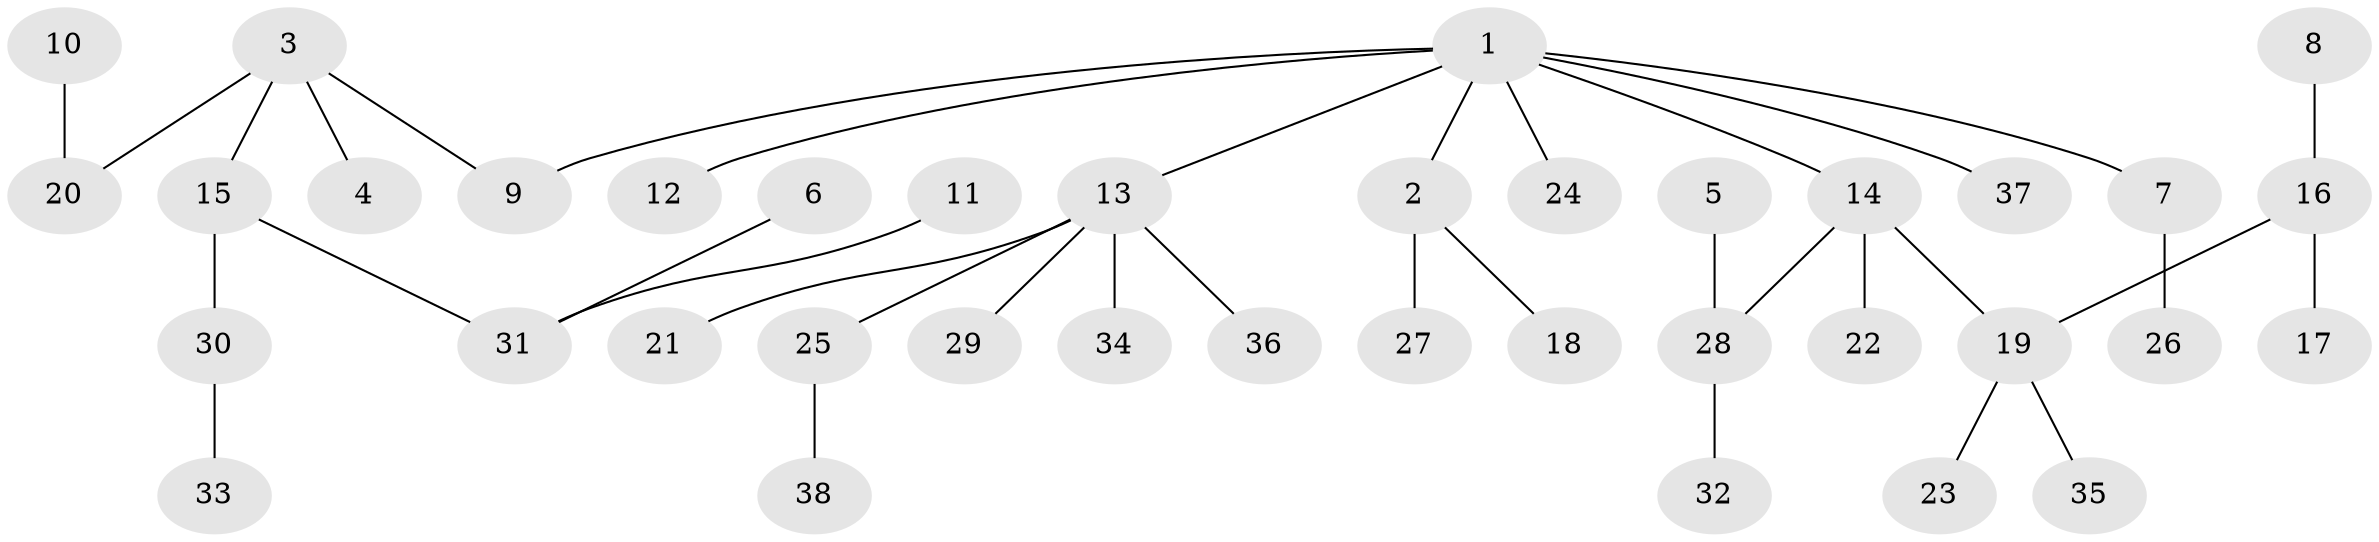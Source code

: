 // original degree distribution, {5: 0.05333333333333334, 6: 0.013333333333333334, 3: 0.10666666666666667, 2: 0.32, 4: 0.05333333333333334, 1: 0.4533333333333333}
// Generated by graph-tools (version 1.1) at 2025/50/03/09/25 03:50:23]
// undirected, 38 vertices, 37 edges
graph export_dot {
graph [start="1"]
  node [color=gray90,style=filled];
  1;
  2;
  3;
  4;
  5;
  6;
  7;
  8;
  9;
  10;
  11;
  12;
  13;
  14;
  15;
  16;
  17;
  18;
  19;
  20;
  21;
  22;
  23;
  24;
  25;
  26;
  27;
  28;
  29;
  30;
  31;
  32;
  33;
  34;
  35;
  36;
  37;
  38;
  1 -- 2 [weight=1.0];
  1 -- 7 [weight=1.0];
  1 -- 9 [weight=1.0];
  1 -- 12 [weight=1.0];
  1 -- 13 [weight=1.0];
  1 -- 14 [weight=1.0];
  1 -- 24 [weight=1.0];
  1 -- 37 [weight=1.0];
  2 -- 18 [weight=1.0];
  2 -- 27 [weight=1.0];
  3 -- 4 [weight=1.0];
  3 -- 9 [weight=1.0];
  3 -- 15 [weight=1.0];
  3 -- 20 [weight=1.0];
  5 -- 28 [weight=1.0];
  6 -- 31 [weight=1.0];
  7 -- 26 [weight=1.0];
  8 -- 16 [weight=1.0];
  10 -- 20 [weight=1.0];
  11 -- 31 [weight=1.0];
  13 -- 21 [weight=1.0];
  13 -- 25 [weight=1.0];
  13 -- 29 [weight=1.0];
  13 -- 34 [weight=1.0];
  13 -- 36 [weight=1.0];
  14 -- 19 [weight=1.0];
  14 -- 22 [weight=1.0];
  14 -- 28 [weight=1.0];
  15 -- 30 [weight=1.0];
  15 -- 31 [weight=1.0];
  16 -- 17 [weight=1.0];
  16 -- 19 [weight=1.0];
  19 -- 23 [weight=1.0];
  19 -- 35 [weight=1.0];
  25 -- 38 [weight=1.0];
  28 -- 32 [weight=1.0];
  30 -- 33 [weight=1.0];
}
